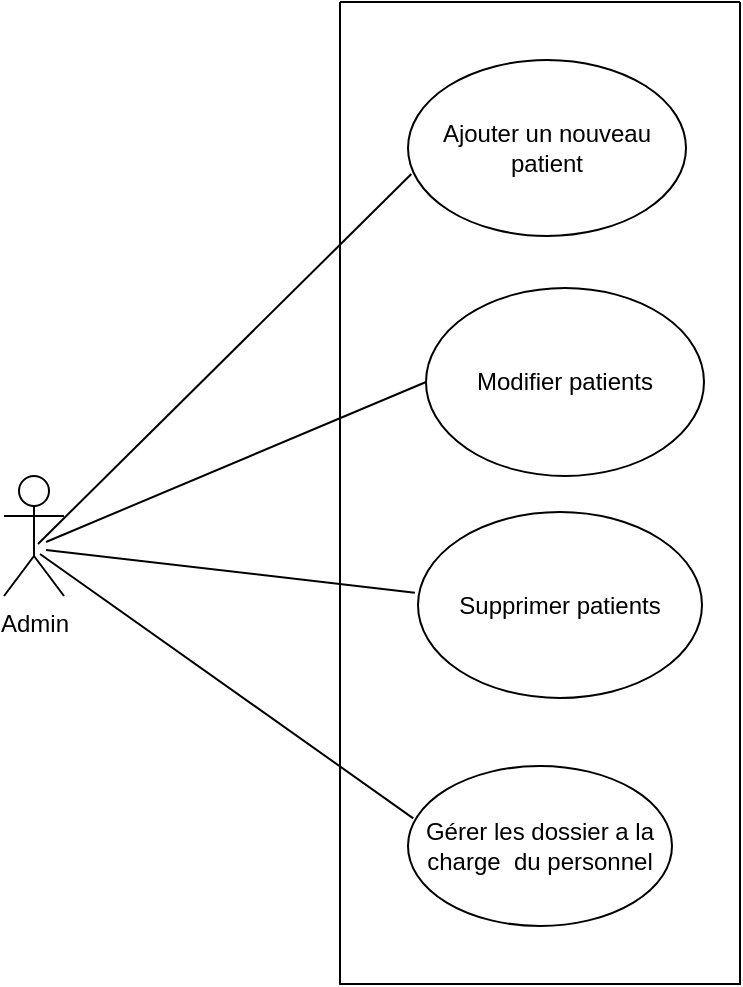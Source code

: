 <mxfile version="28.0.3">
  <diagram name="Page-1" id="3rPb7qBMAKyvQT90-od-">
    <mxGraphModel dx="1442" dy="962" grid="0" gridSize="10" guides="1" tooltips="1" connect="1" arrows="1" fold="1" page="0" pageScale="1" pageWidth="827" pageHeight="1169" math="0" shadow="0">
      <root>
        <mxCell id="0" />
        <mxCell id="1" parent="0" />
        <mxCell id="Fkyo--zW_rJZyUsq1LzP-1" value="Admin" style="shape=umlActor;verticalLabelPosition=bottom;verticalAlign=top;html=1;outlineConnect=0;" vertex="1" parent="1">
          <mxGeometry x="-193" y="-67" width="30" height="60" as="geometry" />
        </mxCell>
        <mxCell id="Fkyo--zW_rJZyUsq1LzP-2" value="Ajouter un nouveau patient" style="ellipse;whiteSpace=wrap;html=1;" vertex="1" parent="1">
          <mxGeometry x="9" y="-275" width="139" height="88" as="geometry" />
        </mxCell>
        <mxCell id="Fkyo--zW_rJZyUsq1LzP-3" value="" style="endArrow=none;html=1;rounded=0;entryX=0.012;entryY=0.648;entryDx=0;entryDy=0;entryPerimeter=0;" edge="1" parent="1" target="Fkyo--zW_rJZyUsq1LzP-2">
          <mxGeometry width="50" height="50" relative="1" as="geometry">
            <mxPoint x="-176" y="-33" as="sourcePoint" />
            <mxPoint x="66" y="-137" as="targetPoint" />
          </mxGeometry>
        </mxCell>
        <mxCell id="Fkyo--zW_rJZyUsq1LzP-4" value="Modifier patients" style="ellipse;whiteSpace=wrap;html=1;" vertex="1" parent="1">
          <mxGeometry x="18" y="-161" width="139" height="94" as="geometry" />
        </mxCell>
        <mxCell id="Fkyo--zW_rJZyUsq1LzP-5" value="Supprimer patients" style="ellipse;whiteSpace=wrap;html=1;" vertex="1" parent="1">
          <mxGeometry x="14" y="-49" width="142" height="93" as="geometry" />
        </mxCell>
        <mxCell id="Fkyo--zW_rJZyUsq1LzP-6" value="Gérer les dossier a la charge&amp;nbsp; du personnel" style="ellipse;whiteSpace=wrap;html=1;" vertex="1" parent="1">
          <mxGeometry x="9" y="78" width="132" height="80" as="geometry" />
        </mxCell>
        <mxCell id="Fkyo--zW_rJZyUsq1LzP-7" value="" style="endArrow=none;html=1;rounded=0;entryX=0;entryY=0.5;entryDx=0;entryDy=0;" edge="1" parent="1" target="Fkyo--zW_rJZyUsq1LzP-4">
          <mxGeometry width="50" height="50" relative="1" as="geometry">
            <mxPoint x="-172" y="-34" as="sourcePoint" />
            <mxPoint x="86" y="-76" as="targetPoint" />
          </mxGeometry>
        </mxCell>
        <mxCell id="Fkyo--zW_rJZyUsq1LzP-8" value="" style="endArrow=none;html=1;rounded=0;entryX=-0.011;entryY=0.434;entryDx=0;entryDy=0;entryPerimeter=0;" edge="1" parent="1" target="Fkyo--zW_rJZyUsq1LzP-5">
          <mxGeometry width="50" height="50" relative="1" as="geometry">
            <mxPoint x="-172" y="-30" as="sourcePoint" />
            <mxPoint x="9" y="-101" as="targetPoint" />
          </mxGeometry>
        </mxCell>
        <mxCell id="Fkyo--zW_rJZyUsq1LzP-9" value="" style="endArrow=none;html=1;rounded=0;entryX=0.02;entryY=0.327;entryDx=0;entryDy=0;entryPerimeter=0;" edge="1" parent="1" target="Fkyo--zW_rJZyUsq1LzP-6">
          <mxGeometry width="50" height="50" relative="1" as="geometry">
            <mxPoint x="-175" y="-28" as="sourcePoint" />
            <mxPoint x="9" y="-7" as="targetPoint" />
          </mxGeometry>
        </mxCell>
        <mxCell id="Fkyo--zW_rJZyUsq1LzP-10" value="" style="swimlane;startSize=0;" vertex="1" parent="1">
          <mxGeometry x="-25" y="-304" width="200" height="491" as="geometry" />
        </mxCell>
      </root>
    </mxGraphModel>
  </diagram>
</mxfile>
